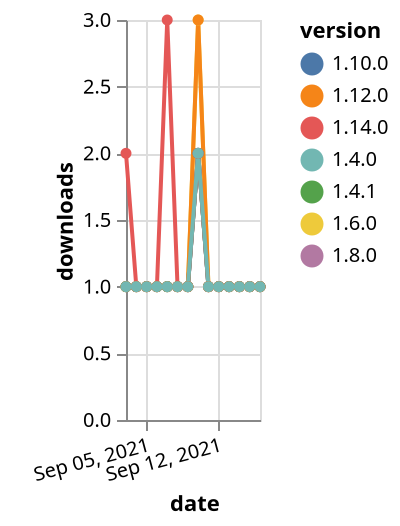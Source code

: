 {"$schema": "https://vega.github.io/schema/vega-lite/v5.json", "description": "A simple bar chart with embedded data.", "data": {"values": [{"date": "2021-09-03", "total": 318, "delta": 1, "version": "1.6.0"}, {"date": "2021-09-04", "total": 319, "delta": 1, "version": "1.6.0"}, {"date": "2021-09-05", "total": 320, "delta": 1, "version": "1.6.0"}, {"date": "2021-09-06", "total": 321, "delta": 1, "version": "1.6.0"}, {"date": "2021-09-07", "total": 322, "delta": 1, "version": "1.6.0"}, {"date": "2021-09-08", "total": 323, "delta": 1, "version": "1.6.0"}, {"date": "2021-09-09", "total": 324, "delta": 1, "version": "1.6.0"}, {"date": "2021-09-10", "total": 327, "delta": 3, "version": "1.6.0"}, {"date": "2021-09-11", "total": 328, "delta": 1, "version": "1.6.0"}, {"date": "2021-09-12", "total": 329, "delta": 1, "version": "1.6.0"}, {"date": "2021-09-13", "total": 330, "delta": 1, "version": "1.6.0"}, {"date": "2021-09-14", "total": 331, "delta": 1, "version": "1.6.0"}, {"date": "2021-09-15", "total": 332, "delta": 1, "version": "1.6.0"}, {"date": "2021-09-16", "total": 333, "delta": 1, "version": "1.6.0"}, {"date": "2021-09-03", "total": 176, "delta": 1, "version": "1.8.0"}, {"date": "2021-09-04", "total": 177, "delta": 1, "version": "1.8.0"}, {"date": "2021-09-05", "total": 178, "delta": 1, "version": "1.8.0"}, {"date": "2021-09-06", "total": 179, "delta": 1, "version": "1.8.0"}, {"date": "2021-09-07", "total": 180, "delta": 1, "version": "1.8.0"}, {"date": "2021-09-08", "total": 181, "delta": 1, "version": "1.8.0"}, {"date": "2021-09-09", "total": 182, "delta": 1, "version": "1.8.0"}, {"date": "2021-09-10", "total": 184, "delta": 2, "version": "1.8.0"}, {"date": "2021-09-11", "total": 185, "delta": 1, "version": "1.8.0"}, {"date": "2021-09-12", "total": 186, "delta": 1, "version": "1.8.0"}, {"date": "2021-09-13", "total": 187, "delta": 1, "version": "1.8.0"}, {"date": "2021-09-14", "total": 188, "delta": 1, "version": "1.8.0"}, {"date": "2021-09-15", "total": 189, "delta": 1, "version": "1.8.0"}, {"date": "2021-09-16", "total": 190, "delta": 1, "version": "1.8.0"}, {"date": "2021-09-03", "total": 153, "delta": 1, "version": "1.10.0"}, {"date": "2021-09-04", "total": 154, "delta": 1, "version": "1.10.0"}, {"date": "2021-09-05", "total": 155, "delta": 1, "version": "1.10.0"}, {"date": "2021-09-06", "total": 156, "delta": 1, "version": "1.10.0"}, {"date": "2021-09-07", "total": 157, "delta": 1, "version": "1.10.0"}, {"date": "2021-09-08", "total": 158, "delta": 1, "version": "1.10.0"}, {"date": "2021-09-09", "total": 159, "delta": 1, "version": "1.10.0"}, {"date": "2021-09-10", "total": 161, "delta": 2, "version": "1.10.0"}, {"date": "2021-09-11", "total": 162, "delta": 1, "version": "1.10.0"}, {"date": "2021-09-12", "total": 163, "delta": 1, "version": "1.10.0"}, {"date": "2021-09-13", "total": 164, "delta": 1, "version": "1.10.0"}, {"date": "2021-09-14", "total": 165, "delta": 1, "version": "1.10.0"}, {"date": "2021-09-15", "total": 166, "delta": 1, "version": "1.10.0"}, {"date": "2021-09-16", "total": 167, "delta": 1, "version": "1.10.0"}, {"date": "2021-09-03", "total": 237, "delta": 1, "version": "1.4.1"}, {"date": "2021-09-04", "total": 238, "delta": 1, "version": "1.4.1"}, {"date": "2021-09-05", "total": 239, "delta": 1, "version": "1.4.1"}, {"date": "2021-09-06", "total": 240, "delta": 1, "version": "1.4.1"}, {"date": "2021-09-07", "total": 241, "delta": 1, "version": "1.4.1"}, {"date": "2021-09-08", "total": 242, "delta": 1, "version": "1.4.1"}, {"date": "2021-09-09", "total": 243, "delta": 1, "version": "1.4.1"}, {"date": "2021-09-10", "total": 245, "delta": 2, "version": "1.4.1"}, {"date": "2021-09-11", "total": 246, "delta": 1, "version": "1.4.1"}, {"date": "2021-09-12", "total": 247, "delta": 1, "version": "1.4.1"}, {"date": "2021-09-13", "total": 248, "delta": 1, "version": "1.4.1"}, {"date": "2021-09-14", "total": 249, "delta": 1, "version": "1.4.1"}, {"date": "2021-09-15", "total": 250, "delta": 1, "version": "1.4.1"}, {"date": "2021-09-16", "total": 251, "delta": 1, "version": "1.4.1"}, {"date": "2021-09-03", "total": 120, "delta": 2, "version": "1.14.0"}, {"date": "2021-09-04", "total": 121, "delta": 1, "version": "1.14.0"}, {"date": "2021-09-05", "total": 122, "delta": 1, "version": "1.14.0"}, {"date": "2021-09-06", "total": 123, "delta": 1, "version": "1.14.0"}, {"date": "2021-09-07", "total": 126, "delta": 3, "version": "1.14.0"}, {"date": "2021-09-08", "total": 127, "delta": 1, "version": "1.14.0"}, {"date": "2021-09-09", "total": 128, "delta": 1, "version": "1.14.0"}, {"date": "2021-09-10", "total": 130, "delta": 2, "version": "1.14.0"}, {"date": "2021-09-11", "total": 131, "delta": 1, "version": "1.14.0"}, {"date": "2021-09-12", "total": 132, "delta": 1, "version": "1.14.0"}, {"date": "2021-09-13", "total": 133, "delta": 1, "version": "1.14.0"}, {"date": "2021-09-14", "total": 134, "delta": 1, "version": "1.14.0"}, {"date": "2021-09-15", "total": 135, "delta": 1, "version": "1.14.0"}, {"date": "2021-09-16", "total": 136, "delta": 1, "version": "1.14.0"}, {"date": "2021-09-03", "total": 180, "delta": 1, "version": "1.12.0"}, {"date": "2021-09-04", "total": 181, "delta": 1, "version": "1.12.0"}, {"date": "2021-09-05", "total": 182, "delta": 1, "version": "1.12.0"}, {"date": "2021-09-06", "total": 183, "delta": 1, "version": "1.12.0"}, {"date": "2021-09-07", "total": 184, "delta": 1, "version": "1.12.0"}, {"date": "2021-09-08", "total": 185, "delta": 1, "version": "1.12.0"}, {"date": "2021-09-09", "total": 186, "delta": 1, "version": "1.12.0"}, {"date": "2021-09-10", "total": 189, "delta": 3, "version": "1.12.0"}, {"date": "2021-09-11", "total": 190, "delta": 1, "version": "1.12.0"}, {"date": "2021-09-12", "total": 191, "delta": 1, "version": "1.12.0"}, {"date": "2021-09-13", "total": 192, "delta": 1, "version": "1.12.0"}, {"date": "2021-09-14", "total": 193, "delta": 1, "version": "1.12.0"}, {"date": "2021-09-15", "total": 194, "delta": 1, "version": "1.12.0"}, {"date": "2021-09-16", "total": 195, "delta": 1, "version": "1.12.0"}, {"date": "2021-09-03", "total": 228, "delta": 1, "version": "1.4.0"}, {"date": "2021-09-04", "total": 229, "delta": 1, "version": "1.4.0"}, {"date": "2021-09-05", "total": 230, "delta": 1, "version": "1.4.0"}, {"date": "2021-09-06", "total": 231, "delta": 1, "version": "1.4.0"}, {"date": "2021-09-07", "total": 232, "delta": 1, "version": "1.4.0"}, {"date": "2021-09-08", "total": 233, "delta": 1, "version": "1.4.0"}, {"date": "2021-09-09", "total": 234, "delta": 1, "version": "1.4.0"}, {"date": "2021-09-10", "total": 236, "delta": 2, "version": "1.4.0"}, {"date": "2021-09-11", "total": 237, "delta": 1, "version": "1.4.0"}, {"date": "2021-09-12", "total": 238, "delta": 1, "version": "1.4.0"}, {"date": "2021-09-13", "total": 239, "delta": 1, "version": "1.4.0"}, {"date": "2021-09-14", "total": 240, "delta": 1, "version": "1.4.0"}, {"date": "2021-09-15", "total": 241, "delta": 1, "version": "1.4.0"}, {"date": "2021-09-16", "total": 242, "delta": 1, "version": "1.4.0"}]}, "width": "container", "mark": {"type": "line", "point": {"filled": true}}, "encoding": {"x": {"field": "date", "type": "temporal", "timeUnit": "yearmonthdate", "title": "date", "axis": {"labelAngle": -15}}, "y": {"field": "delta", "type": "quantitative", "title": "downloads"}, "color": {"field": "version", "type": "nominal"}, "tooltip": {"field": "delta"}}}